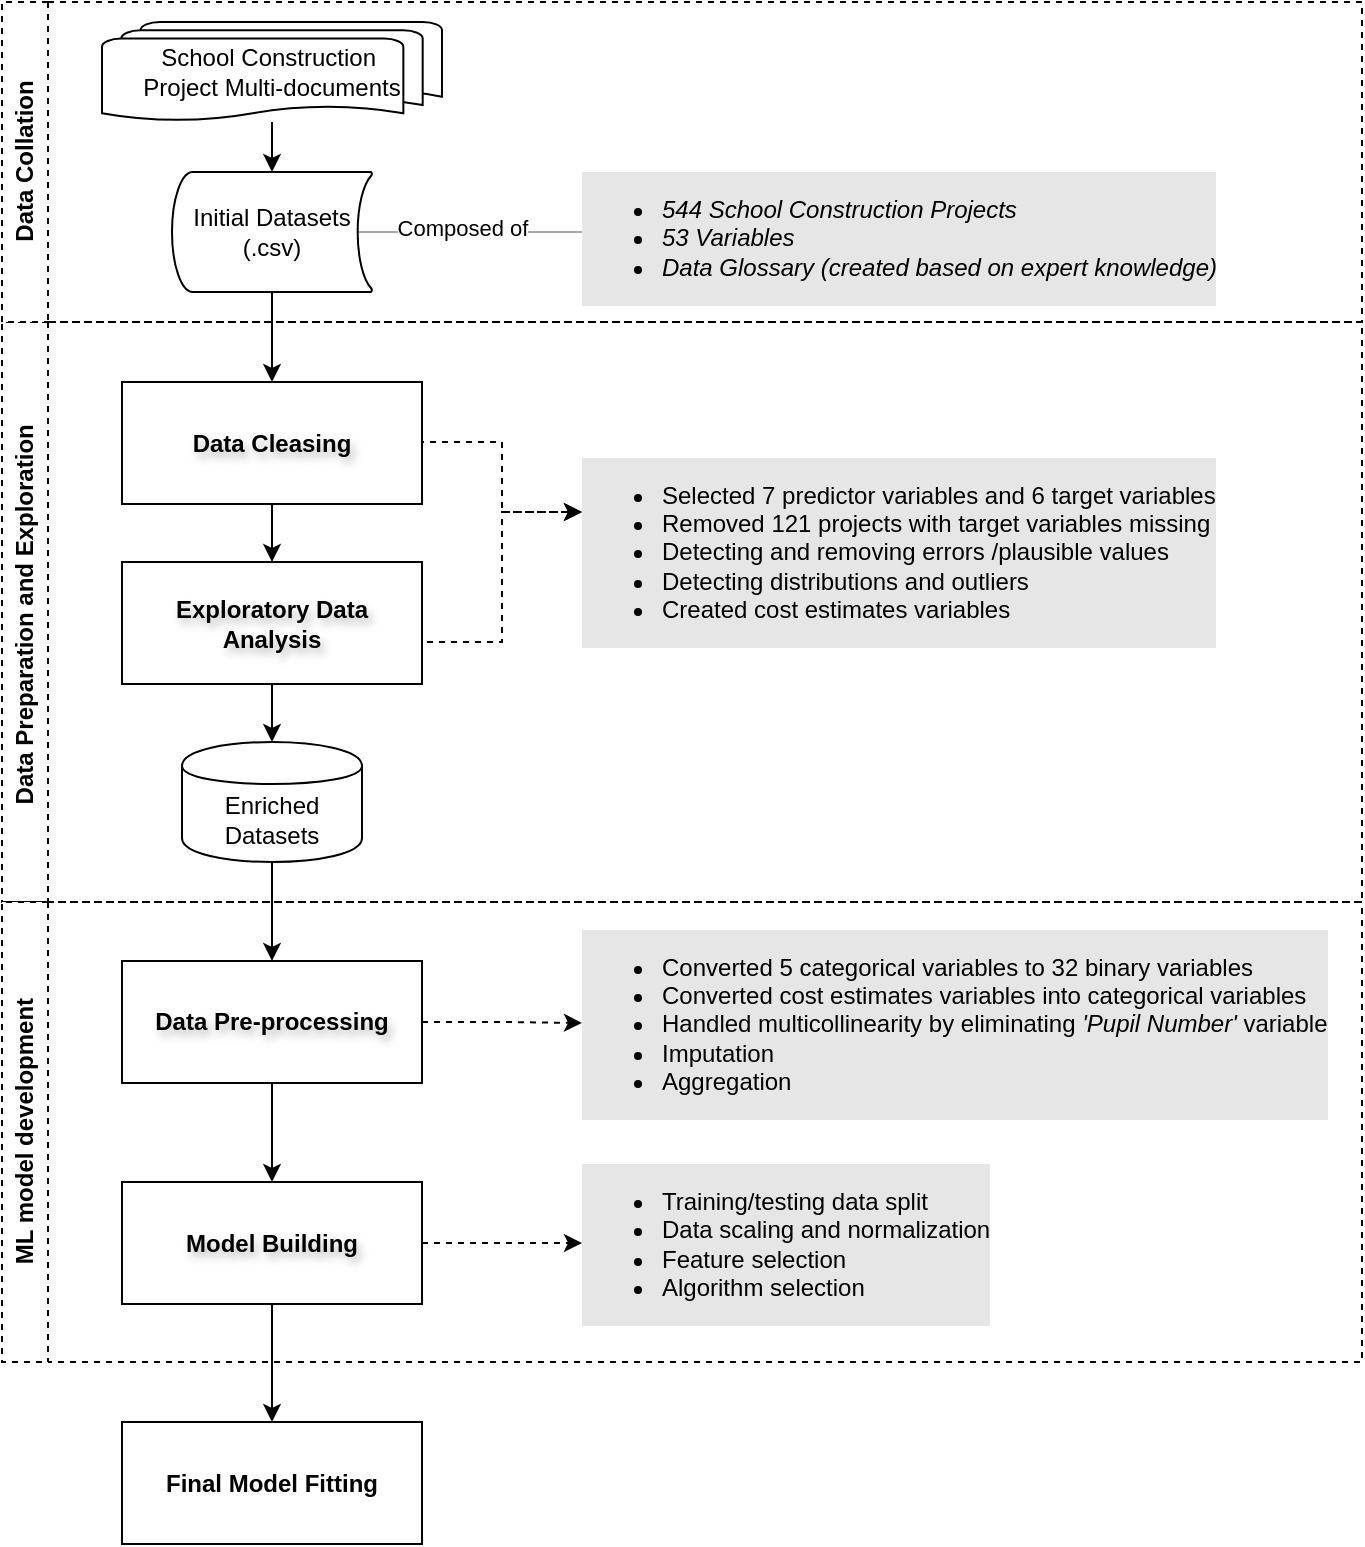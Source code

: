 <mxfile version="24.2.2" type="github">
  <diagram name="Page-1" id="y29JlKadjjwHhvCXIpu-">
    <mxGraphModel dx="826" dy="561" grid="1" gridSize="10" guides="1" tooltips="1" connect="1" arrows="1" fold="1" page="1" pageScale="1" pageWidth="827" pageHeight="1169" math="0" shadow="0">
      <root>
        <mxCell id="0" />
        <mxCell id="1" parent="0" />
        <mxCell id="wCfkDZDdwoOrdhjbewdI-1" value="" style="edgeStyle=orthogonalEdgeStyle;rounded=0;orthogonalLoop=1;jettySize=auto;html=1;" edge="1" parent="1" source="wCfkDZDdwoOrdhjbewdI-7" target="wCfkDZDdwoOrdhjbewdI-20">
          <mxGeometry relative="1" as="geometry" />
        </mxCell>
        <mxCell id="wCfkDZDdwoOrdhjbewdI-2" value="&lt;blockquote style=&quot;margin: 0px 0px 0px 40px; border: none; padding: 0px; font-size: 12px;&quot;&gt;&lt;/blockquote&gt;&lt;ul style=&quot;font-size: 12px;&quot;&gt;&lt;li style=&quot;font-size: 12px;&quot;&gt;&lt;i&gt;544 School Construction Projects&lt;/i&gt;&lt;/li&gt;&lt;li style=&quot;font-size: 12px;&quot;&gt;&lt;i&gt;53 Variables&amp;nbsp;&lt;/i&gt;&lt;/li&gt;&lt;li style=&quot;font-size: 12px;&quot;&gt;&lt;i&gt;Data Glossary (created based on expert knowledge)&lt;/i&gt;&lt;/li&gt;&lt;/ul&gt;&lt;blockquote style=&quot;margin: 0px 0px 0px 40px; border: none; padding: 0px; font-size: 12px;&quot;&gt;&lt;/blockquote&gt;&lt;blockquote style=&quot;margin: 0px 0px 0px 40px; border: none; padding: 0px; font-size: 12px;&quot;&gt;&lt;/blockquote&gt;&lt;blockquote style=&quot;margin: 0px 0px 0px 40px; border: none; padding: 0px; font-size: 12px;&quot;&gt;&lt;/blockquote&gt;" style="text;html=1;align=left;verticalAlign=top;resizable=0;points=[];autosize=1;labelBackgroundColor=#E6E6E6;labelBorderColor=none;spacingTop=0;spacingLeft=0;spacingRight=2;flipV=1;flipH=1;imageWidth=17;imageHeight=20;imageAspect=0;fontSize=12;spacing=0;" vertex="1" parent="1">
          <mxGeometry x="670" y="110" width="330" height="70" as="geometry" />
        </mxCell>
        <mxCell id="wCfkDZDdwoOrdhjbewdI-3" value="" style="endArrow=none;html=1;rounded=0;entryX=0.93;entryY=0.5;entryDx=0;entryDy=0;entryPerimeter=0;strokeColor=#a8a8a8;" edge="1" parent="1" source="wCfkDZDdwoOrdhjbewdI-2" target="wCfkDZDdwoOrdhjbewdI-16">
          <mxGeometry width="50" height="50" relative="1" as="geometry">
            <mxPoint x="300" y="350" as="sourcePoint" />
            <mxPoint x="350" y="300" as="targetPoint" />
          </mxGeometry>
        </mxCell>
        <mxCell id="wCfkDZDdwoOrdhjbewdI-4" value="Composed of" style="edgeLabel;html=1;align=center;verticalAlign=middle;resizable=0;points=[];" vertex="1" connectable="0" parent="wCfkDZDdwoOrdhjbewdI-3">
          <mxGeometry x="0.08" y="-2" relative="1" as="geometry">
            <mxPoint as="offset" />
          </mxGeometry>
        </mxCell>
        <mxCell id="wCfkDZDdwoOrdhjbewdI-5" value="" style="edgeStyle=orthogonalEdgeStyle;rounded=0;orthogonalLoop=1;jettySize=auto;html=1;dashed=1;" edge="1" parent="1" target="wCfkDZDdwoOrdhjbewdI-9">
          <mxGeometry relative="1" as="geometry">
            <mxPoint x="570" y="250" as="sourcePoint" />
            <Array as="points">
              <mxPoint x="630" y="250" />
              <mxPoint x="630" y="285" />
            </Array>
          </mxGeometry>
        </mxCell>
        <mxCell id="wCfkDZDdwoOrdhjbewdI-6" value="" style="edgeStyle=orthogonalEdgeStyle;rounded=0;orthogonalLoop=1;jettySize=auto;html=1;" edge="1" parent="1" source="wCfkDZDdwoOrdhjbewdI-11" target="wCfkDZDdwoOrdhjbewdI-7">
          <mxGeometry relative="1" as="geometry" />
        </mxCell>
        <mxCell id="wCfkDZDdwoOrdhjbewdI-7" value="Enriched Datasets" style="shape=cylinder;whiteSpace=wrap;html=1;boundedLbl=1;backgroundOutline=1;" vertex="1" parent="1">
          <mxGeometry x="470" y="400" width="90" height="60" as="geometry" />
        </mxCell>
        <mxCell id="wCfkDZDdwoOrdhjbewdI-8" value="&lt;span style=&quot;text-wrap: nowrap;&quot;&gt;Data Preparation and Exploration&amp;nbsp;&lt;/span&gt;" style="swimlane;horizontal=0;whiteSpace=wrap;html=1;dashed=1;" vertex="1" parent="1">
          <mxGeometry x="380" y="190" width="680" height="290" as="geometry" />
        </mxCell>
        <mxCell id="wCfkDZDdwoOrdhjbewdI-9" value="&lt;ul style=&quot;&quot;&gt;&lt;li style=&quot;&quot;&gt;Selected 7 predictor variables and 6 target variables&lt;br&gt;&lt;/li&gt;&lt;li style=&quot;&quot;&gt;&lt;p style=&quot;margin-top: 0pt; margin-bottom: 0pt; margin-left: 0in; direction: ltr; unicode-bidi: embed; word-break: normal;&quot;&gt;&lt;font style=&quot;font-size: 12px;&quot;&gt;&lt;font face=&quot;Helvetica&quot;&gt;Removed 121 projects with target&amp;nbsp;variables missing&lt;/font&gt;&lt;span style=&quot;font-family: Calibri;&quot;&gt;&amp;nbsp;&lt;/span&gt;&lt;/font&gt;&lt;/p&gt;&lt;/li&gt;&lt;li style=&quot;&quot;&gt;&lt;font style=&quot;font-size: 12px;&quot;&gt;Detecting and removing errors /plausible values&lt;/font&gt;&lt;/li&gt;&lt;li style=&quot;&quot;&gt;&lt;font style=&quot;font-size: 12px;&quot;&gt;Detecting distributions and&amp;nbsp;outliers&lt;/font&gt;&lt;/li&gt;&lt;li style=&quot;&quot;&gt;&lt;font face=&quot;Helvetica&quot; style=&quot;font-size: 12px;&quot;&gt;Created cost estimates variables&amp;nbsp;&lt;/font&gt;&lt;br&gt;&lt;/li&gt;&lt;/ul&gt;" style="text;html=1;align=left;verticalAlign=middle;resizable=0;points=[];autosize=1;strokeColor=none;fillColor=none;labelBackgroundColor=#E6E6E6;spacingRight=2;spacingLeft=0;fontSize=12;spacing=0;" vertex="1" parent="wCfkDZDdwoOrdhjbewdI-8">
          <mxGeometry x="290" y="60" width="330" height="110" as="geometry" />
        </mxCell>
        <mxCell id="wCfkDZDdwoOrdhjbewdI-10" value="Data Cleasing" style="rounded=0;whiteSpace=wrap;html=1;fontStyle=1;textShadow=1;labelBorderColor=none;labelBackgroundColor=none;" vertex="1" parent="wCfkDZDdwoOrdhjbewdI-8">
          <mxGeometry x="60" y="30" width="150" height="61" as="geometry" />
        </mxCell>
        <mxCell id="wCfkDZDdwoOrdhjbewdI-11" value="Exploratory Data Analysis" style="whiteSpace=wrap;html=1;fontStyle=1;textShadow=1;" vertex="1" parent="wCfkDZDdwoOrdhjbewdI-8">
          <mxGeometry x="60" y="120" width="150" height="61" as="geometry" />
        </mxCell>
        <mxCell id="wCfkDZDdwoOrdhjbewdI-12" value="" style="edgeStyle=orthogonalEdgeStyle;rounded=0;orthogonalLoop=1;jettySize=auto;html=1;dashed=1;exitX=1;exitY=0.5;exitDx=0;exitDy=0;" edge="1" parent="wCfkDZDdwoOrdhjbewdI-8" source="wCfkDZDdwoOrdhjbewdI-11" target="wCfkDZDdwoOrdhjbewdI-9">
          <mxGeometry relative="1" as="geometry">
            <Array as="points">
              <mxPoint x="250" y="160" />
              <mxPoint x="250" y="95" />
            </Array>
          </mxGeometry>
        </mxCell>
        <mxCell id="wCfkDZDdwoOrdhjbewdI-13" value="" style="edgeStyle=orthogonalEdgeStyle;rounded=0;orthogonalLoop=1;jettySize=auto;html=1;exitX=0.5;exitY=1;exitDx=0;exitDy=0;" edge="1" parent="wCfkDZDdwoOrdhjbewdI-8" source="wCfkDZDdwoOrdhjbewdI-10" target="wCfkDZDdwoOrdhjbewdI-11">
          <mxGeometry relative="1" as="geometry">
            <mxPoint x="30" y="110" as="sourcePoint" />
          </mxGeometry>
        </mxCell>
        <mxCell id="wCfkDZDdwoOrdhjbewdI-14" value="School Construction&amp;nbsp;&lt;div&gt;Project Multi-documents&lt;/div&gt;" style="strokeWidth=1;html=1;shape=mxgraph.flowchart.multi-document;whiteSpace=wrap;" vertex="1" parent="1">
          <mxGeometry x="430" y="40" width="170" height="50" as="geometry" />
        </mxCell>
        <mxCell id="wCfkDZDdwoOrdhjbewdI-15" value="" style="edgeStyle=orthogonalEdgeStyle;rounded=0;orthogonalLoop=1;jettySize=auto;html=1;" edge="1" parent="1" source="wCfkDZDdwoOrdhjbewdI-14" target="wCfkDZDdwoOrdhjbewdI-16">
          <mxGeometry relative="1" as="geometry" />
        </mxCell>
        <mxCell id="wCfkDZDdwoOrdhjbewdI-16" value="Initial Datasets&lt;br style=&quot;border-color: var(--border-color);&quot;&gt;(.csv)" style="strokeWidth=1;html=1;shape=mxgraph.flowchart.stored_data;whiteSpace=wrap;" vertex="1" parent="1">
          <mxGeometry x="465" y="115" width="100" height="60" as="geometry" />
        </mxCell>
        <mxCell id="wCfkDZDdwoOrdhjbewdI-17" value="" style="edgeStyle=orthogonalEdgeStyle;rounded=0;orthogonalLoop=1;jettySize=auto;html=1;entryX=0.5;entryY=0;entryDx=0;entryDy=0;exitX=0.5;exitY=1;exitDx=0;exitDy=0;exitPerimeter=0;" edge="1" parent="1" source="wCfkDZDdwoOrdhjbewdI-16" target="wCfkDZDdwoOrdhjbewdI-10">
          <mxGeometry relative="1" as="geometry">
            <mxPoint x="175" y="310" as="targetPoint" />
          </mxGeometry>
        </mxCell>
        <mxCell id="wCfkDZDdwoOrdhjbewdI-18" value="&lt;span style=&quot;text-wrap: nowrap;&quot;&gt;Data Collation&lt;/span&gt;" style="swimlane;horizontal=0;whiteSpace=wrap;html=1;dashed=1;" vertex="1" parent="1">
          <mxGeometry x="380" y="30" width="680" height="160" as="geometry" />
        </mxCell>
        <mxCell id="wCfkDZDdwoOrdhjbewdI-19" value="&lt;span style=&quot;text-wrap: nowrap;&quot;&gt;ML model development&lt;/span&gt;" style="swimlane;horizontal=0;whiteSpace=wrap;html=1;dashed=1;" vertex="1" parent="1">
          <mxGeometry x="380" y="480" width="680" height="230" as="geometry" />
        </mxCell>
        <mxCell id="wCfkDZDdwoOrdhjbewdI-20" value="Data Pre-processing" style="whiteSpace=wrap;html=1;fontStyle=1;textShadow=1;" vertex="1" parent="wCfkDZDdwoOrdhjbewdI-19">
          <mxGeometry x="60" y="29.5" width="150" height="61" as="geometry" />
        </mxCell>
        <mxCell id="wCfkDZDdwoOrdhjbewdI-21" value="&lt;ul style=&quot;&quot;&gt;&lt;li style=&quot;&quot;&gt;&lt;font face=&quot;Helvetica&quot;&gt;&lt;font style=&quot;font-size: 12px;&quot;&gt;Converted 5 categorical variables to 32 binary variables&lt;/font&gt;&lt;/font&gt;&lt;/li&gt;&lt;li style=&quot;&quot;&gt;&lt;font face=&quot;Helvetica&quot;&gt;Converted cost estimates variables into categorical variables&amp;nbsp;&lt;/font&gt;&lt;/li&gt;&lt;li style=&quot;font-size: 12px;&quot;&gt;Handled multicollinearity by eliminating &lt;i&gt;&#39;Pupil Number&#39;&lt;/i&gt; variable&lt;/li&gt;&lt;li style=&quot;font-size: 12px;&quot;&gt;Imputation&amp;nbsp;&lt;/li&gt;&lt;li style=&quot;font-size: 12px;&quot;&gt;Aggregation&lt;/li&gt;&lt;/ul&gt;" style="text;html=1;align=left;verticalAlign=middle;resizable=0;points=[];autosize=1;strokeColor=none;fillColor=none;labelBackgroundColor=#E6E6E6;spacingRight=2;spacingLeft=0;fontSize=12;spacing=0;" vertex="1" parent="wCfkDZDdwoOrdhjbewdI-19">
          <mxGeometry x="290" y="5.5" width="390" height="110" as="geometry" />
        </mxCell>
        <mxCell id="wCfkDZDdwoOrdhjbewdI-22" value="" style="edgeStyle=orthogonalEdgeStyle;rounded=0;orthogonalLoop=1;jettySize=auto;html=1;dashed=1;" edge="1" parent="wCfkDZDdwoOrdhjbewdI-19" source="wCfkDZDdwoOrdhjbewdI-20" target="wCfkDZDdwoOrdhjbewdI-21">
          <mxGeometry relative="1" as="geometry" />
        </mxCell>
        <mxCell id="wCfkDZDdwoOrdhjbewdI-23" value="Model Building" style="whiteSpace=wrap;html=1;fontStyle=1;textShadow=1;" vertex="1" parent="wCfkDZDdwoOrdhjbewdI-19">
          <mxGeometry x="60" y="140" width="150" height="61" as="geometry" />
        </mxCell>
        <mxCell id="wCfkDZDdwoOrdhjbewdI-24" value="" style="edgeStyle=orthogonalEdgeStyle;rounded=0;orthogonalLoop=1;jettySize=auto;html=1;" edge="1" parent="wCfkDZDdwoOrdhjbewdI-19" source="wCfkDZDdwoOrdhjbewdI-20" target="wCfkDZDdwoOrdhjbewdI-23">
          <mxGeometry relative="1" as="geometry" />
        </mxCell>
        <mxCell id="wCfkDZDdwoOrdhjbewdI-25" value="&lt;ul style=&quot;font-size: 12px;&quot;&gt;&lt;li style=&quot;font-size: 12px;&quot;&gt;&lt;span style=&quot;font-size: 12px;&quot;&gt;Training/testing data split&lt;/span&gt;&lt;/li&gt;&lt;li&gt;Data scaling and normalization&lt;/li&gt;&lt;li style=&quot;font-size: 12px;&quot;&gt;Feature selection&lt;/li&gt;&lt;li style=&quot;font-size: 12px;&quot;&gt;Algorithm selection&lt;/li&gt;&lt;/ul&gt;" style="text;html=1;align=left;verticalAlign=middle;resizable=0;points=[];autosize=1;strokeColor=none;fillColor=none;labelBackgroundColor=#E6E6E6;spacingRight=2;spacingLeft=0;fontSize=12;spacing=0;" vertex="1" parent="wCfkDZDdwoOrdhjbewdI-19">
          <mxGeometry x="290" y="125.5" width="220" height="90" as="geometry" />
        </mxCell>
        <mxCell id="wCfkDZDdwoOrdhjbewdI-26" value="" style="edgeStyle=orthogonalEdgeStyle;rounded=0;orthogonalLoop=1;jettySize=auto;html=1;dashed=1;" edge="1" parent="wCfkDZDdwoOrdhjbewdI-19" source="wCfkDZDdwoOrdhjbewdI-23" target="wCfkDZDdwoOrdhjbewdI-25">
          <mxGeometry relative="1" as="geometry" />
        </mxCell>
        <mxCell id="wCfkDZDdwoOrdhjbewdI-27" value="Final Model Fitting" style="whiteSpace=wrap;html=1;fontStyle=1;" vertex="1" parent="1">
          <mxGeometry x="440" y="740" width="150" height="61" as="geometry" />
        </mxCell>
        <mxCell id="wCfkDZDdwoOrdhjbewdI-28" value="" style="edgeStyle=orthogonalEdgeStyle;rounded=0;orthogonalLoop=1;jettySize=auto;html=1;" edge="1" parent="1" source="wCfkDZDdwoOrdhjbewdI-23" target="wCfkDZDdwoOrdhjbewdI-27">
          <mxGeometry relative="1" as="geometry" />
        </mxCell>
      </root>
    </mxGraphModel>
  </diagram>
</mxfile>
